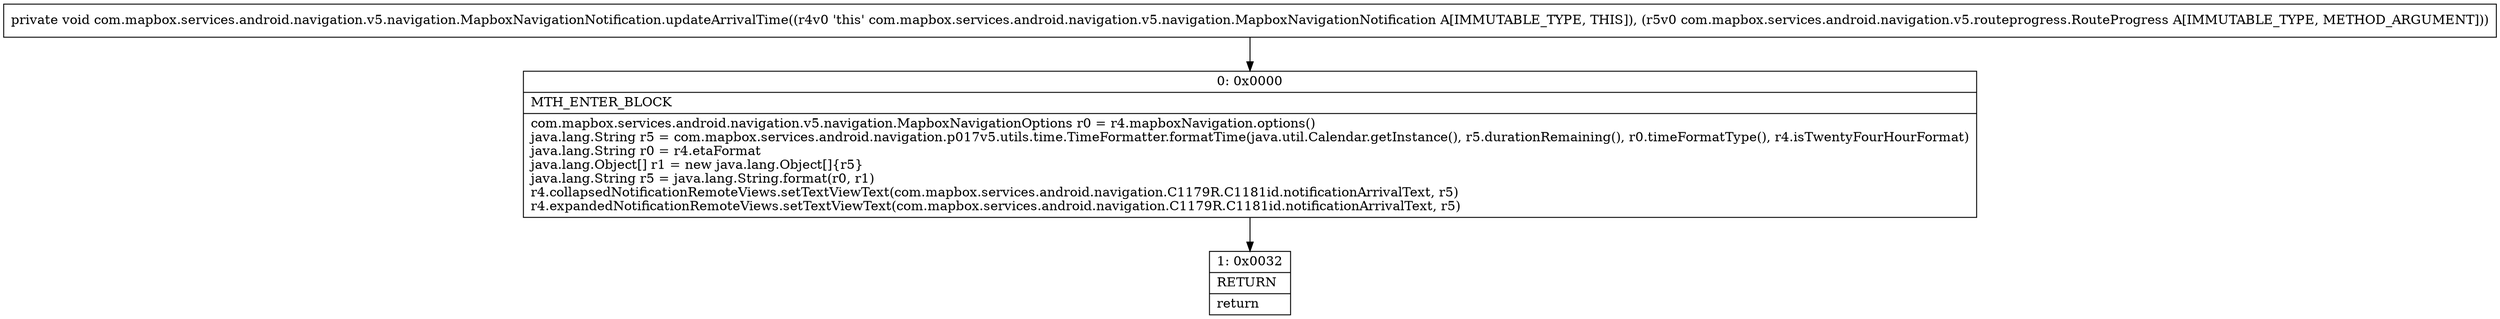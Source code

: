 digraph "CFG forcom.mapbox.services.android.navigation.v5.navigation.MapboxNavigationNotification.updateArrivalTime(Lcom\/mapbox\/services\/android\/navigation\/v5\/routeprogress\/RouteProgress;)V" {
Node_0 [shape=record,label="{0\:\ 0x0000|MTH_ENTER_BLOCK\l|com.mapbox.services.android.navigation.v5.navigation.MapboxNavigationOptions r0 = r4.mapboxNavigation.options()\ljava.lang.String r5 = com.mapbox.services.android.navigation.p017v5.utils.time.TimeFormatter.formatTime(java.util.Calendar.getInstance(), r5.durationRemaining(), r0.timeFormatType(), r4.isTwentyFourHourFormat)\ljava.lang.String r0 = r4.etaFormat\ljava.lang.Object[] r1 = new java.lang.Object[]\{r5\}\ljava.lang.String r5 = java.lang.String.format(r0, r1)\lr4.collapsedNotificationRemoteViews.setTextViewText(com.mapbox.services.android.navigation.C1179R.C1181id.notificationArrivalText, r5)\lr4.expandedNotificationRemoteViews.setTextViewText(com.mapbox.services.android.navigation.C1179R.C1181id.notificationArrivalText, r5)\l}"];
Node_1 [shape=record,label="{1\:\ 0x0032|RETURN\l|return\l}"];
MethodNode[shape=record,label="{private void com.mapbox.services.android.navigation.v5.navigation.MapboxNavigationNotification.updateArrivalTime((r4v0 'this' com.mapbox.services.android.navigation.v5.navigation.MapboxNavigationNotification A[IMMUTABLE_TYPE, THIS]), (r5v0 com.mapbox.services.android.navigation.v5.routeprogress.RouteProgress A[IMMUTABLE_TYPE, METHOD_ARGUMENT])) }"];
MethodNode -> Node_0;
Node_0 -> Node_1;
}

